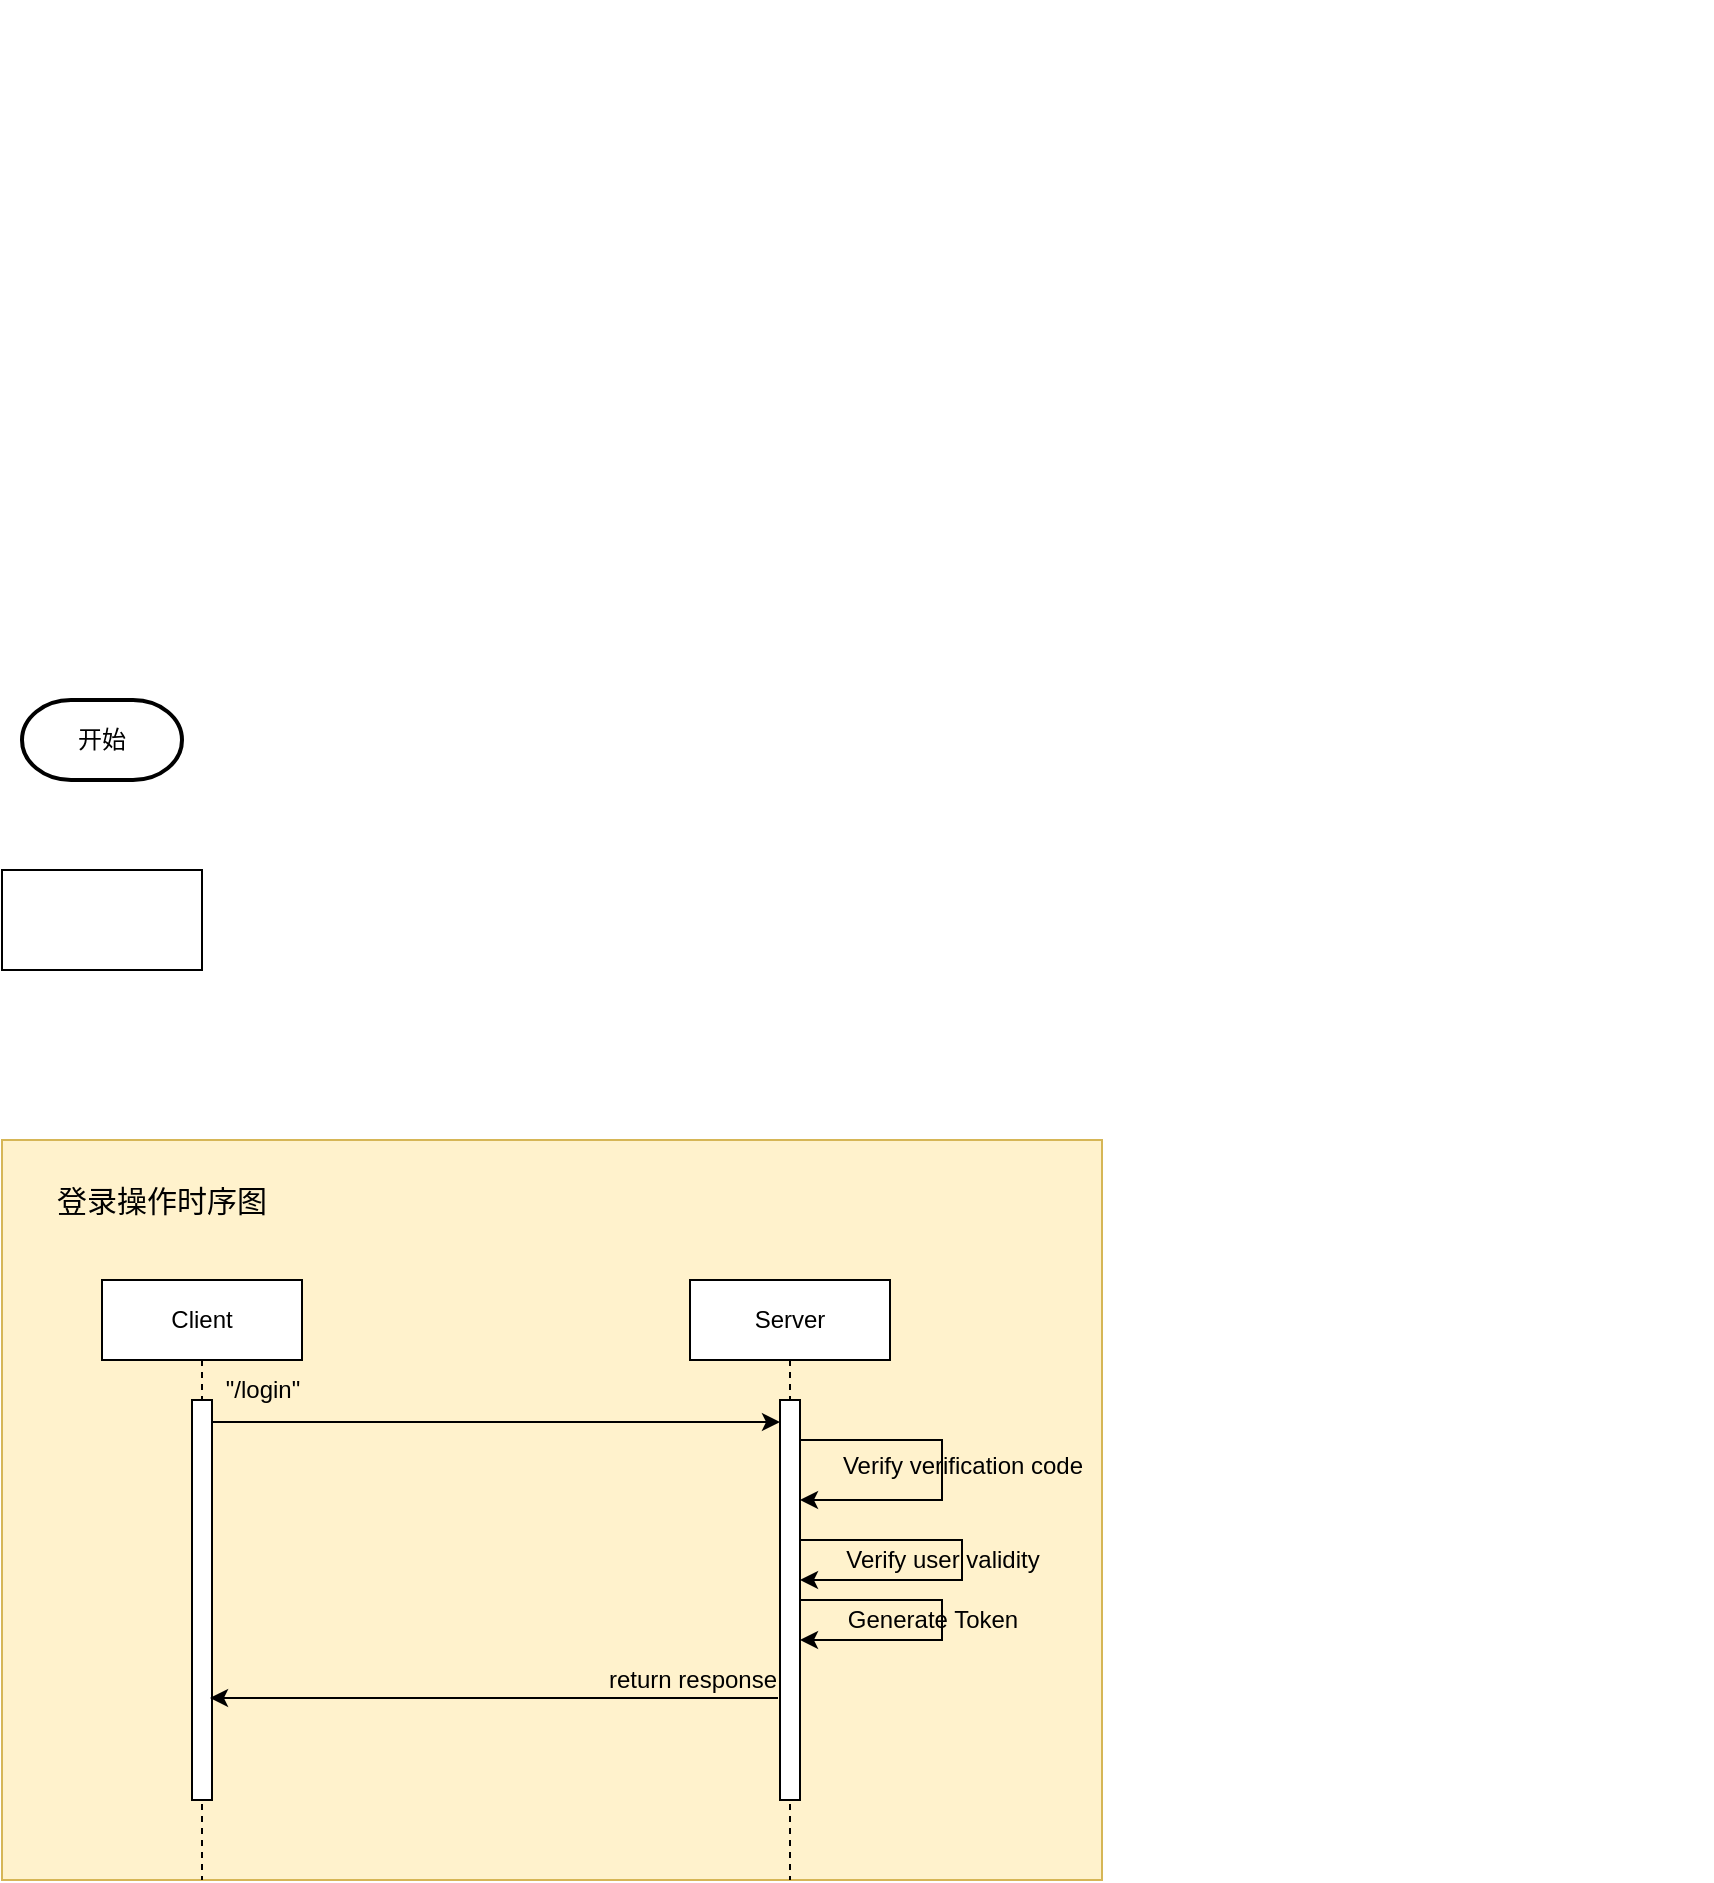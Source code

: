 <mxfile version="24.7.17">
  <diagram name="第 1 页" id="JhMUBH9sq0BLtiTWMzek">
    <mxGraphModel dx="846" dy="406" grid="1" gridSize="10" guides="1" tooltips="1" connect="1" arrows="1" fold="1" page="1" pageScale="1" pageWidth="827" pageHeight="1169" math="0" shadow="0">
      <root>
        <mxCell id="0" />
        <mxCell id="1" parent="0" />
        <mxCell id="XZPCSpWJF6Tx8EN4Xs06-63" value="" style="rounded=0;whiteSpace=wrap;html=1;fillColor=#fff2cc;strokeColor=#d6b656;" vertex="1" parent="1">
          <mxGeometry x="20" y="570" width="550" height="370" as="geometry" />
        </mxCell>
        <mxCell id="XZPCSpWJF6Tx8EN4Xs06-10" value="" style="shape=image;verticalLabelPosition=bottom;labelBackgroundColor=default;verticalAlign=top;aspect=fixed;imageAspect=0;image=https://raw.githubusercontent.com/kudzaiprichard/springboot-jwt-auth/refs/heads/main/images/sequence-diagram.png;" vertex="1" parent="1">
          <mxGeometry x="310" width="564.62" height="420" as="geometry" />
        </mxCell>
        <mxCell id="XZPCSpWJF6Tx8EN4Xs06-29" value="开始" style="strokeWidth=2;html=1;shape=mxgraph.flowchart.terminator;whiteSpace=wrap;" vertex="1" parent="1">
          <mxGeometry x="30" y="350" width="80" height="40" as="geometry" />
        </mxCell>
        <mxCell id="XZPCSpWJF6Tx8EN4Xs06-30" value="" style="rounded=0;whiteSpace=wrap;html=1;" vertex="1" parent="1">
          <mxGeometry x="20" y="435" width="100" height="50" as="geometry" />
        </mxCell>
        <mxCell id="XZPCSpWJF6Tx8EN4Xs06-31" value="Client" style="shape=umlLifeline;perimeter=lifelinePerimeter;whiteSpace=wrap;html=1;container=1;dropTarget=0;collapsible=0;recursiveResize=0;outlineConnect=0;portConstraint=eastwest;newEdgeStyle={&quot;curved&quot;:0,&quot;rounded&quot;:0};" vertex="1" parent="1">
          <mxGeometry x="70" y="640" width="100" height="300" as="geometry" />
        </mxCell>
        <mxCell id="XZPCSpWJF6Tx8EN4Xs06-36" value="" style="html=1;points=[[0,0,0,0,5],[0,1,0,0,-5],[1,0,0,0,5],[1,1,0,0,-5]];perimeter=orthogonalPerimeter;outlineConnect=0;targetShapes=umlLifeline;portConstraint=eastwest;newEdgeStyle={&quot;curved&quot;:0,&quot;rounded&quot;:0};" vertex="1" parent="XZPCSpWJF6Tx8EN4Xs06-31">
          <mxGeometry x="45" y="60" width="10" height="200" as="geometry" />
        </mxCell>
        <mxCell id="XZPCSpWJF6Tx8EN4Xs06-42" style="edgeStyle=orthogonalEdgeStyle;rounded=0;orthogonalLoop=1;jettySize=auto;html=1;curved=0;exitX=1;exitY=0;exitDx=0;exitDy=5;exitPerimeter=0;entryX=0;entryY=0;entryDx=0;entryDy=5;entryPerimeter=0;" edge="1" parent="1">
          <mxGeometry relative="1" as="geometry">
            <mxPoint x="125" y="711" as="sourcePoint" />
            <mxPoint x="409" y="711" as="targetPoint" />
          </mxGeometry>
        </mxCell>
        <mxCell id="XZPCSpWJF6Tx8EN4Xs06-35" value="Server" style="shape=umlLifeline;perimeter=lifelinePerimeter;whiteSpace=wrap;html=1;container=1;dropTarget=0;collapsible=0;recursiveResize=0;outlineConnect=0;portConstraint=eastwest;newEdgeStyle={&quot;curved&quot;:0,&quot;rounded&quot;:0};" vertex="1" parent="1">
          <mxGeometry x="364" y="640" width="100" height="300" as="geometry" />
        </mxCell>
        <mxCell id="XZPCSpWJF6Tx8EN4Xs06-37" value="" style="html=1;points=[[0,0,0,0,5],[0,1,0,0,-5],[1,0,0,0,5],[1,1,0,0,-5]];perimeter=orthogonalPerimeter;outlineConnect=0;targetShapes=umlLifeline;portConstraint=eastwest;newEdgeStyle={&quot;curved&quot;:0,&quot;rounded&quot;:0};" vertex="1" parent="XZPCSpWJF6Tx8EN4Xs06-35">
          <mxGeometry x="45" y="60" width="10" height="200" as="geometry" />
        </mxCell>
        <mxCell id="XZPCSpWJF6Tx8EN4Xs06-45" style="edgeStyle=orthogonalEdgeStyle;rounded=0;orthogonalLoop=1;jettySize=auto;html=1;curved=0;exitX=1;exitY=0;exitDx=0;exitDy=5;exitPerimeter=0;" edge="1" parent="XZPCSpWJF6Tx8EN4Xs06-35" source="XZPCSpWJF6Tx8EN4Xs06-37" target="XZPCSpWJF6Tx8EN4Xs06-37">
          <mxGeometry relative="1" as="geometry">
            <Array as="points">
              <mxPoint x="55" y="80" />
              <mxPoint x="126" y="80" />
              <mxPoint x="126" y="110" />
            </Array>
          </mxGeometry>
        </mxCell>
        <mxCell id="XZPCSpWJF6Tx8EN4Xs06-43" value="&quot;/login&quot;" style="text;html=1;align=center;verticalAlign=middle;resizable=0;points=[];autosize=1;strokeColor=none;fillColor=none;" vertex="1" parent="1">
          <mxGeometry x="120" y="680" width="60" height="30" as="geometry" />
        </mxCell>
        <mxCell id="XZPCSpWJF6Tx8EN4Xs06-46" value="Verify verification code" style="text;html=1;align=center;verticalAlign=middle;resizable=0;points=[];autosize=1;strokeColor=none;fillColor=none;" vertex="1" parent="1">
          <mxGeometry x="430" y="718" width="140" height="30" as="geometry" />
        </mxCell>
        <mxCell id="XZPCSpWJF6Tx8EN4Xs06-49" style="edgeStyle=orthogonalEdgeStyle;rounded=0;orthogonalLoop=1;jettySize=auto;html=1;curved=0;" edge="1" parent="1" target="XZPCSpWJF6Tx8EN4Xs06-37">
          <mxGeometry relative="1" as="geometry">
            <mxPoint x="419" y="760" as="sourcePoint" />
            <mxPoint x="419" y="780" as="targetPoint" />
            <Array as="points">
              <mxPoint x="419" y="770" />
              <mxPoint x="500" y="770" />
              <mxPoint x="500" y="790" />
            </Array>
          </mxGeometry>
        </mxCell>
        <mxCell id="XZPCSpWJF6Tx8EN4Xs06-53" value="Verify user validity" style="text;html=1;align=center;verticalAlign=middle;resizable=0;points=[];autosize=1;strokeColor=none;fillColor=none;" vertex="1" parent="1">
          <mxGeometry x="430" y="765" width="120" height="30" as="geometry" />
        </mxCell>
        <mxCell id="XZPCSpWJF6Tx8EN4Xs06-54" style="edgeStyle=orthogonalEdgeStyle;rounded=0;orthogonalLoop=1;jettySize=auto;html=1;curved=0;elbow=vertical;" edge="1" parent="1" target="XZPCSpWJF6Tx8EN4Xs06-37">
          <mxGeometry relative="1" as="geometry">
            <mxPoint x="419" y="800" as="sourcePoint" />
            <mxPoint x="419" y="840" as="targetPoint" />
            <Array as="points">
              <mxPoint x="490" y="800" />
              <mxPoint x="490" y="820" />
            </Array>
          </mxGeometry>
        </mxCell>
        <mxCell id="XZPCSpWJF6Tx8EN4Xs06-59" value="Generate Token" style="text;html=1;align=center;verticalAlign=middle;resizable=0;points=[];autosize=1;strokeColor=none;fillColor=none;" vertex="1" parent="1">
          <mxGeometry x="430" y="795" width="110" height="30" as="geometry" />
        </mxCell>
        <mxCell id="XZPCSpWJF6Tx8EN4Xs06-60" style="edgeStyle=orthogonalEdgeStyle;rounded=0;orthogonalLoop=1;jettySize=auto;html=1;curved=0;exitX=0;exitY=1;exitDx=0;exitDy=-5;exitPerimeter=0;entryX=1;entryY=1;entryDx=0;entryDy=-5;entryPerimeter=0;" edge="1" parent="1">
          <mxGeometry relative="1" as="geometry">
            <mxPoint x="408" y="849" as="sourcePoint" />
            <mxPoint x="124" y="849" as="targetPoint" />
          </mxGeometry>
        </mxCell>
        <mxCell id="XZPCSpWJF6Tx8EN4Xs06-61" value="return response" style="text;html=1;align=center;verticalAlign=middle;resizable=0;points=[];autosize=1;strokeColor=none;fillColor=none;" vertex="1" parent="1">
          <mxGeometry x="310" y="825" width="110" height="30" as="geometry" />
        </mxCell>
        <mxCell id="XZPCSpWJF6Tx8EN4Xs06-65" value="登录操作时序图" style="text;html=1;align=center;verticalAlign=middle;whiteSpace=wrap;rounded=0;fontSize=15;" vertex="1" parent="1">
          <mxGeometry x="30" y="585" width="140" height="30" as="geometry" />
        </mxCell>
      </root>
    </mxGraphModel>
  </diagram>
</mxfile>
